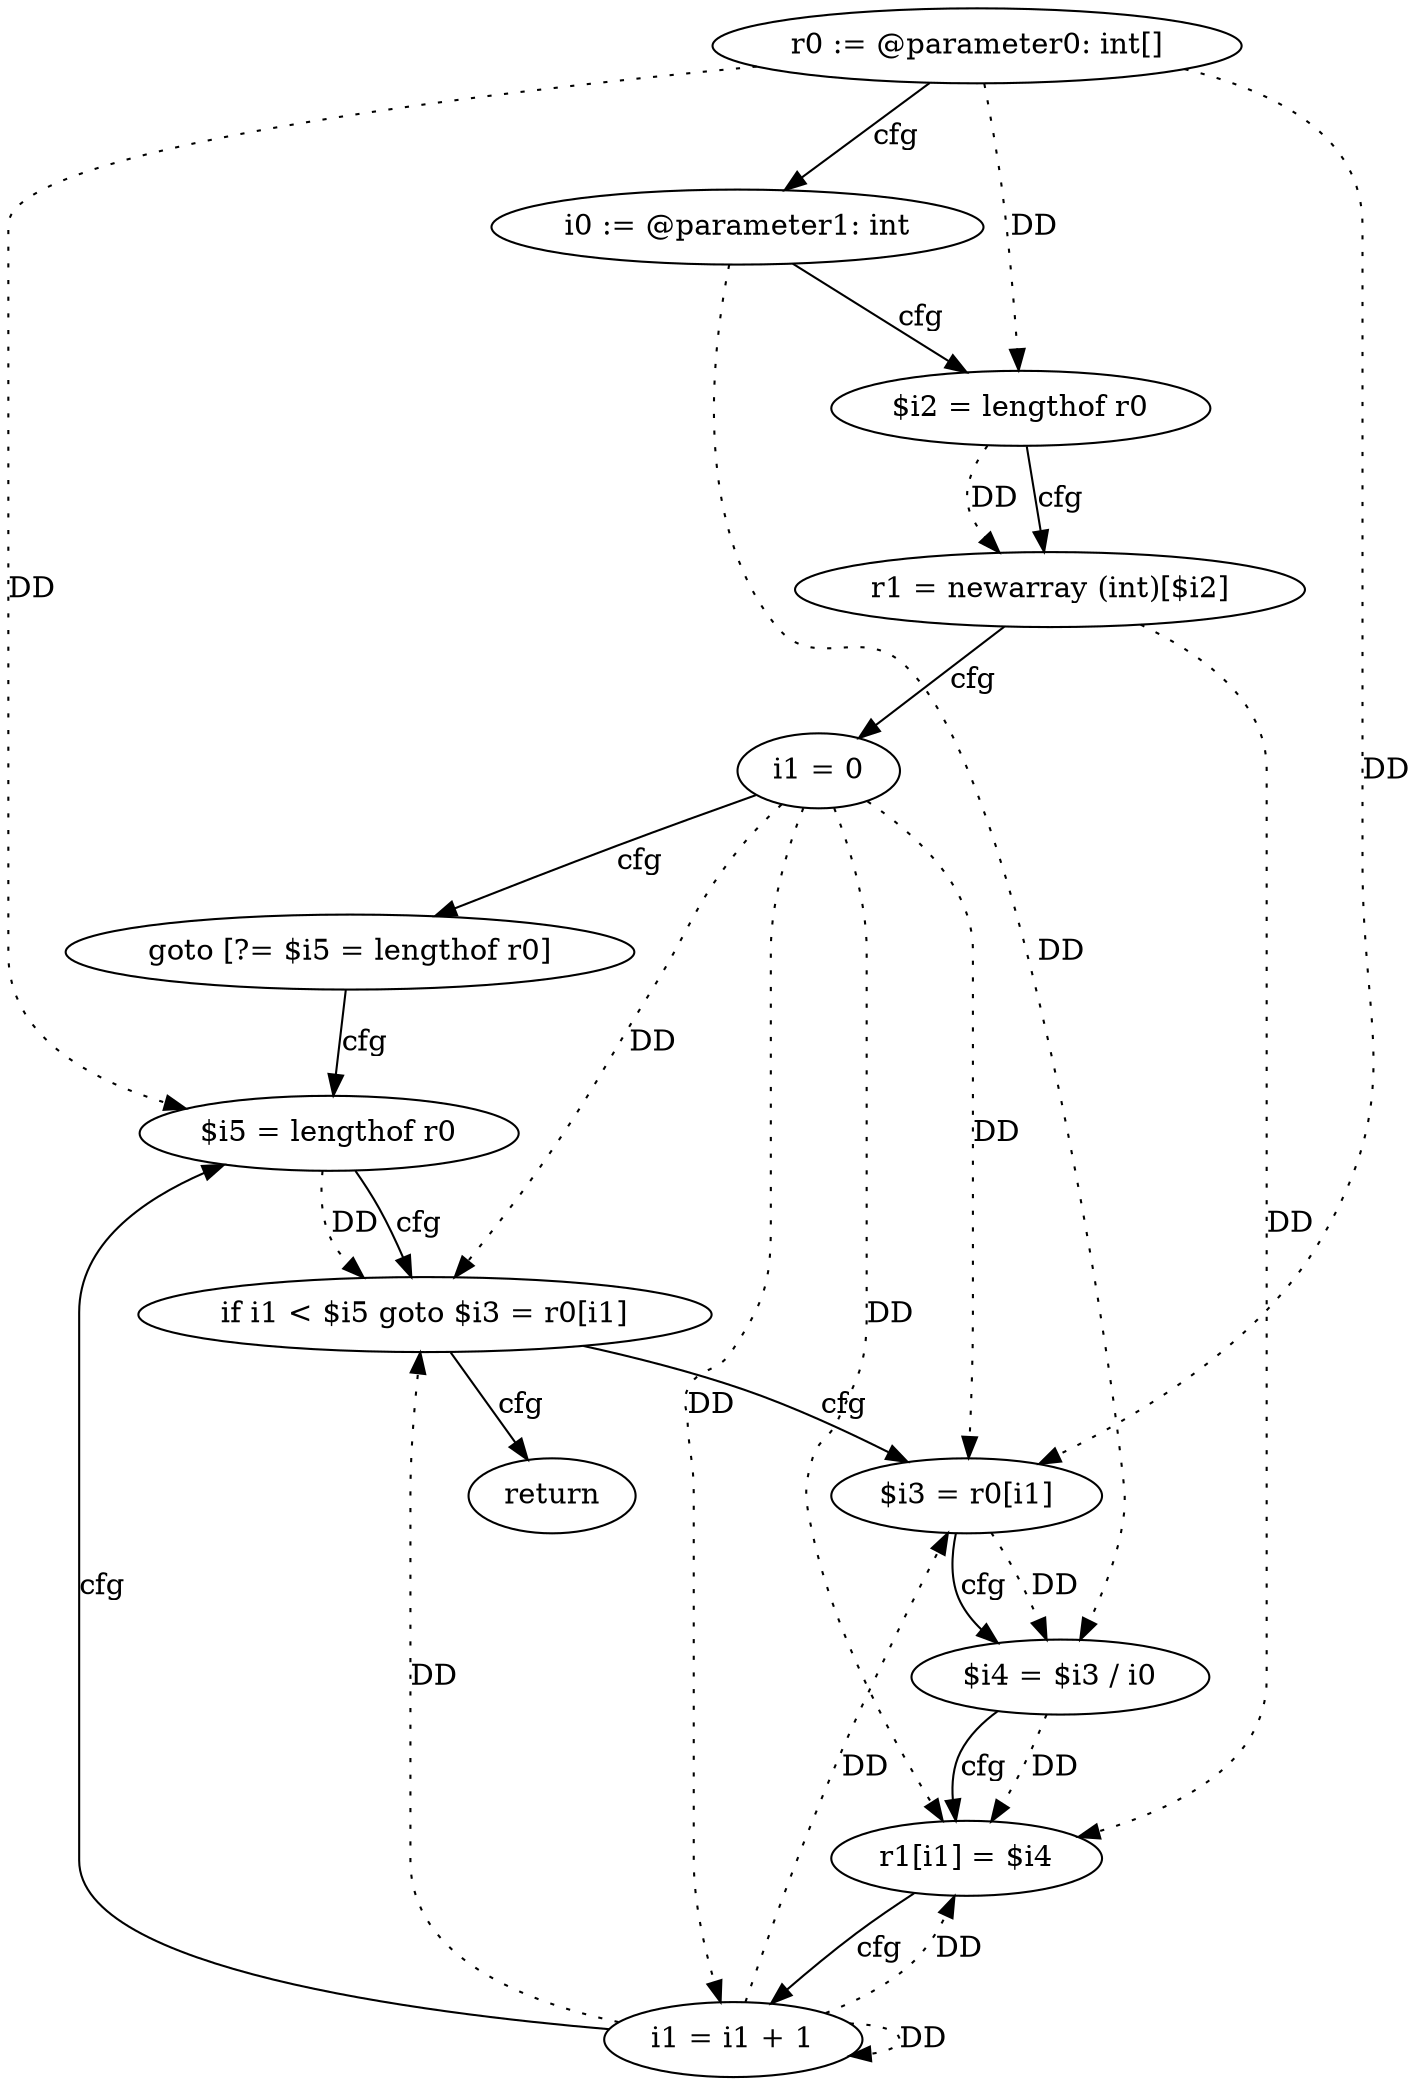 digraph "array_calc1" {
    "0" [label="r0 := @parameter0: int[]",];
    "1" [label="i0 := @parameter1: int",];
    "2" [label="$i2 = lengthof r0",];
    "3" [label="r1 = newarray (int)[$i2]",];
    "4" [label="i1 = 0",];
    "5" [label="goto [?= $i5 = lengthof r0]",];
    "6" [label="$i3 = r0[i1]",];
    "7" [label="$i4 = $i3 / i0",];
    "8" [label="r1[i1] = $i4",];
    "9" [label="i1 = i1 + 1",];
    "10" [label="$i5 = lengthof r0",];
    "11" [label="if i1 < $i5 goto $i3 = r0[i1]",];
    "12" [label="return",];
    "0"->"2" [label="DD",style=dotted,];
    "0"->"6" [label="DD",style=dotted,];
    "0"->"10" [label="DD",style=dotted,];
    "1"->"7" [label="DD",style=dotted,];
    "2"->"3" [label="DD",style=dotted,];
    "3"->"8" [label="DD",style=dotted,];
    "4"->"6" [label="DD",style=dotted,];
    "4"->"8" [label="DD",style=dotted,];
    "4"->"9" [label="DD",style=dotted,];
    "4"->"11" [label="DD",style=dotted,];
    "6"->"7" [label="DD",style=dotted,];
    "7"->"8" [label="DD",style=dotted,];
    "9"->"6" [label="DD",style=dotted,];
    "9"->"8" [label="DD",style=dotted,];
    "9"->"9" [label="DD",style=dotted,];
    "9"->"11" [label="DD",style=dotted,];
    "10"->"11" [label="DD",style=dotted,];
    "0"->"1" [label="cfg",];
    "1"->"2" [label="cfg",];
    "2"->"3" [label="cfg",];
    "3"->"4" [label="cfg",];
    "4"->"5" [label="cfg",];
    "5"->"10" [label="cfg",];
    "6"->"7" [label="cfg",];
    "7"->"8" [label="cfg",];
    "8"->"9" [label="cfg",];
    "9"->"10" [label="cfg",];
    "10"->"11" [label="cfg",];
    "11"->"12" [label="cfg",];
    "11"->"6" [label="cfg",];
}
